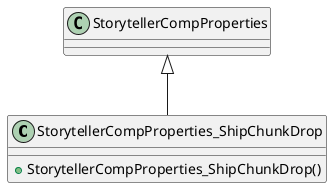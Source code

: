 @startuml
class StorytellerCompProperties_ShipChunkDrop {
    + StorytellerCompProperties_ShipChunkDrop()
}
StorytellerCompProperties <|-- StorytellerCompProperties_ShipChunkDrop
@enduml
